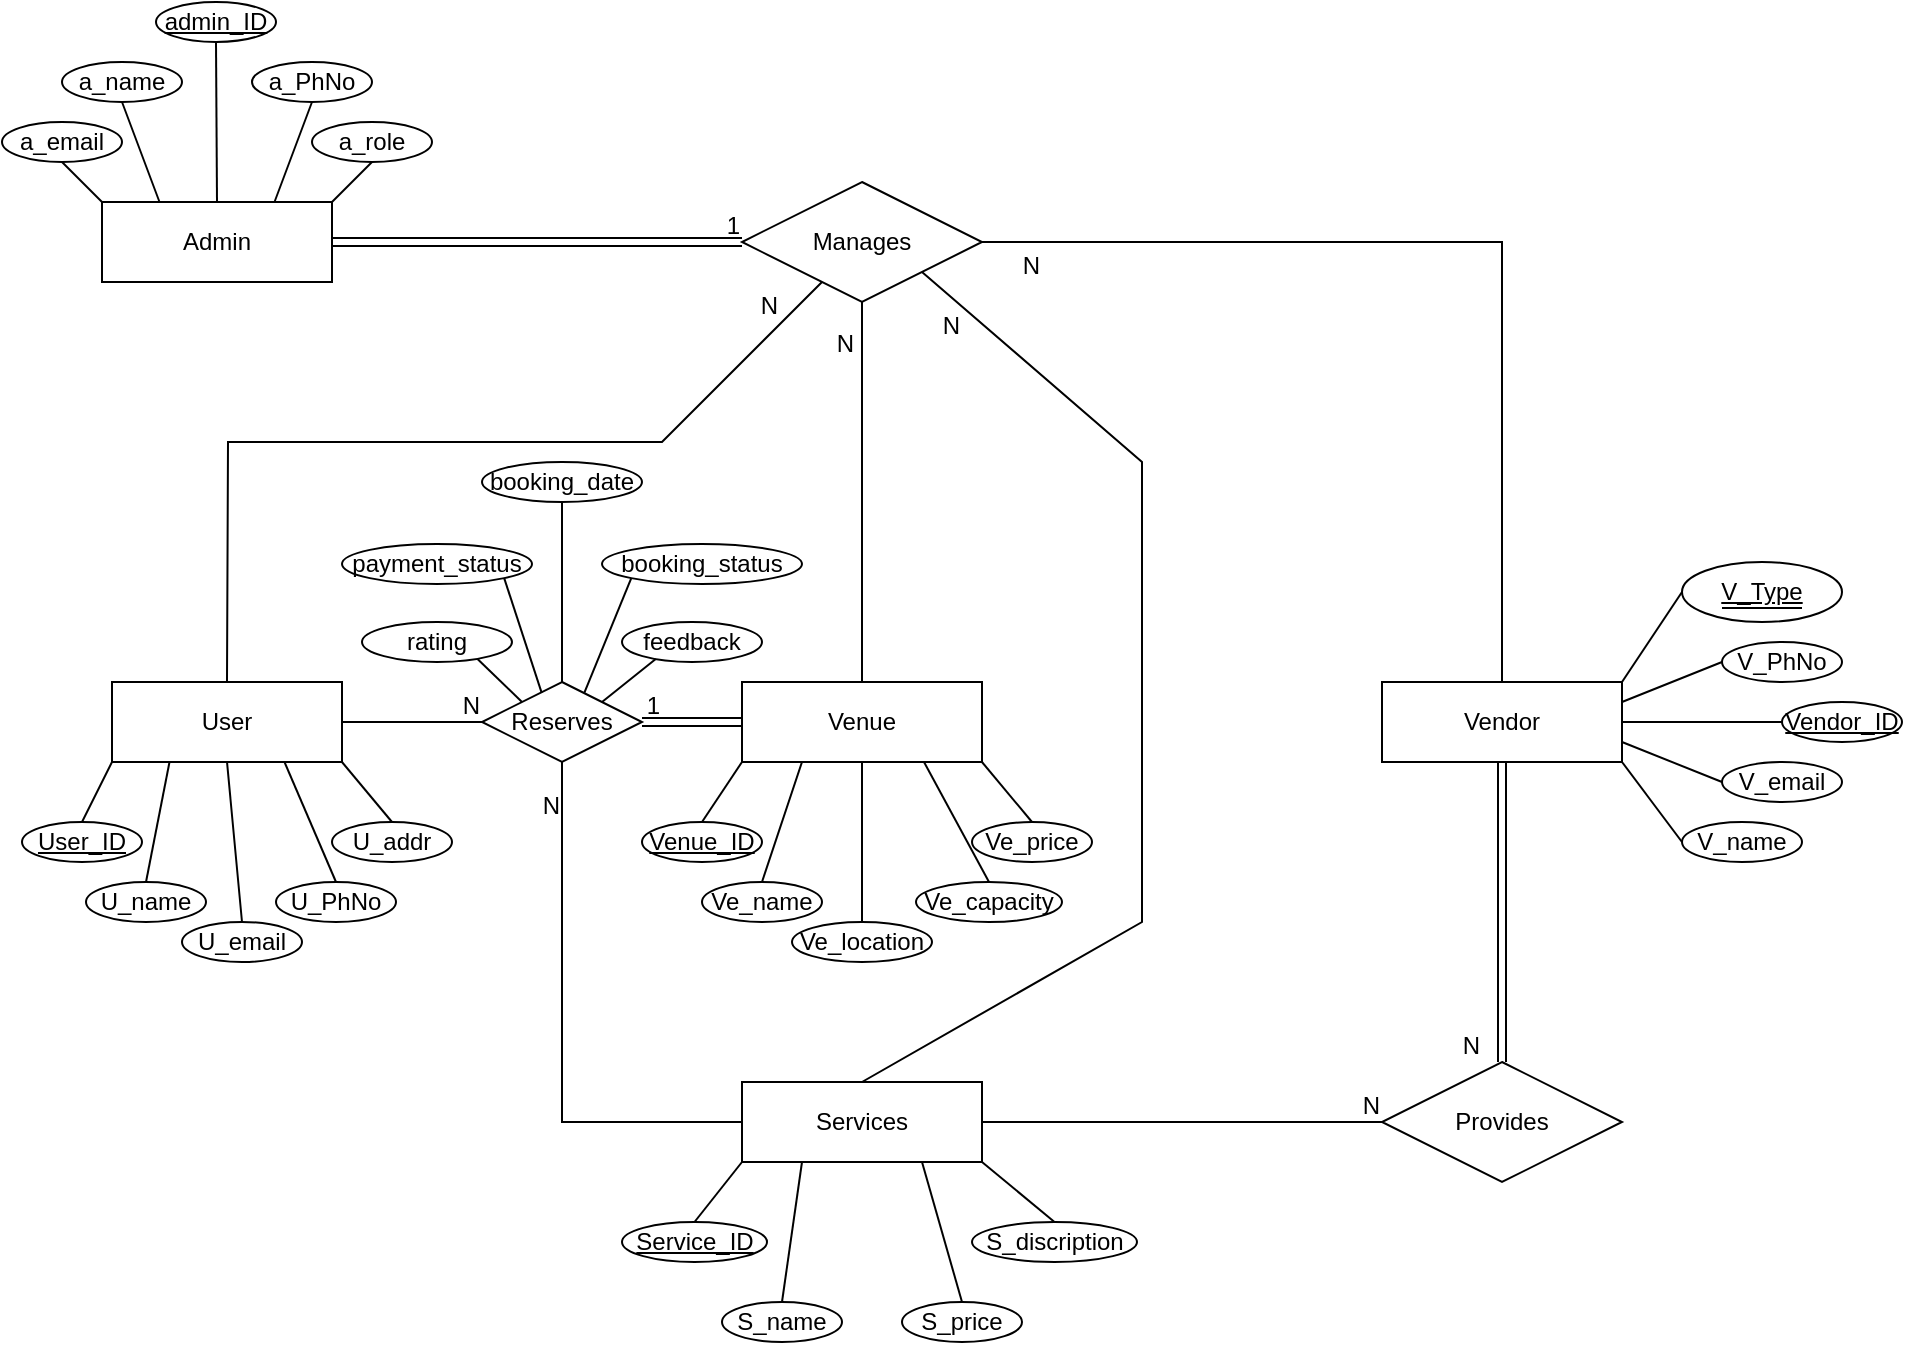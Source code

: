 <mxfile version="24.7.15">
  <diagram id="R2lEEEUBdFMjLlhIrx00" name="Page-1">
    <mxGraphModel dx="1032" dy="482" grid="1" gridSize="10" guides="1" tooltips="1" connect="1" arrows="1" fold="1" page="1" pageScale="1" pageWidth="850" pageHeight="1100" math="0" shadow="0" extFonts="Permanent Marker^https://fonts.googleapis.com/css?family=Permanent+Marker">
      <root>
        <mxCell id="0" />
        <mxCell id="1" parent="0" />
        <mxCell id="tbIGMyU7uNZFrNnSztpm-1" value="User" style="whiteSpace=wrap;html=1;align=center;" parent="1" vertex="1">
          <mxGeometry x="325" y="440" width="115" height="40" as="geometry" />
        </mxCell>
        <mxCell id="tbIGMyU7uNZFrNnSztpm-3" value="Venue" style="whiteSpace=wrap;html=1;align=center;" parent="1" vertex="1">
          <mxGeometry x="640" y="440" width="120" height="40" as="geometry" />
        </mxCell>
        <mxCell id="tbIGMyU7uNZFrNnSztpm-4" value="Services" style="whiteSpace=wrap;html=1;align=center;" parent="1" vertex="1">
          <mxGeometry x="640" y="640" width="120" height="40" as="geometry" />
        </mxCell>
        <mxCell id="tbIGMyU7uNZFrNnSztpm-5" value="Vendor" style="whiteSpace=wrap;html=1;align=center;" parent="1" vertex="1">
          <mxGeometry x="960" y="440" width="120" height="40" as="geometry" />
        </mxCell>
        <mxCell id="tbIGMyU7uNZFrNnSztpm-7" value="Admin" style="whiteSpace=wrap;html=1;align=center;" parent="1" vertex="1">
          <mxGeometry x="320" y="200" width="115" height="40" as="geometry" />
        </mxCell>
        <mxCell id="tbIGMyU7uNZFrNnSztpm-17" value="Reserves" style="shape=rhombus;perimeter=rhombusPerimeter;whiteSpace=wrap;html=1;align=center;" parent="1" vertex="1">
          <mxGeometry x="510" y="440" width="80" height="40" as="geometry" />
        </mxCell>
        <mxCell id="tbIGMyU7uNZFrNnSztpm-23" value="" style="endArrow=none;html=1;rounded=0;entryX=0;entryY=0.5;entryDx=0;entryDy=0;exitX=1;exitY=0.5;exitDx=0;exitDy=0;" parent="1" source="tbIGMyU7uNZFrNnSztpm-1" target="tbIGMyU7uNZFrNnSztpm-17" edge="1">
          <mxGeometry relative="1" as="geometry">
            <mxPoint x="280" y="610" as="sourcePoint" />
            <mxPoint x="440" y="610" as="targetPoint" />
          </mxGeometry>
        </mxCell>
        <mxCell id="tbIGMyU7uNZFrNnSztpm-24" value="N" style="resizable=0;html=1;whiteSpace=wrap;align=right;verticalAlign=bottom;" parent="tbIGMyU7uNZFrNnSztpm-23" connectable="0" vertex="1">
          <mxGeometry x="1" relative="1" as="geometry" />
        </mxCell>
        <mxCell id="tbIGMyU7uNZFrNnSztpm-25" value="" style="endArrow=none;html=1;rounded=0;exitX=0.5;exitY=1;exitDx=0;exitDy=0;entryX=0;entryY=0.5;entryDx=0;entryDy=0;" parent="1" source="tbIGMyU7uNZFrNnSztpm-17" target="tbIGMyU7uNZFrNnSztpm-4" edge="1">
          <mxGeometry relative="1" as="geometry">
            <mxPoint x="540" y="700" as="sourcePoint" />
            <mxPoint x="630" y="660" as="targetPoint" />
            <Array as="points">
              <mxPoint x="550" y="660" />
            </Array>
          </mxGeometry>
        </mxCell>
        <mxCell id="tbIGMyU7uNZFrNnSztpm-26" value="N" style="resizable=0;html=1;whiteSpace=wrap;align=right;verticalAlign=bottom;" parent="tbIGMyU7uNZFrNnSztpm-25" connectable="0" vertex="1">
          <mxGeometry x="1" relative="1" as="geometry">
            <mxPoint x="-90" y="-150" as="offset" />
          </mxGeometry>
        </mxCell>
        <mxCell id="tbIGMyU7uNZFrNnSztpm-34" value="Provides" style="shape=rhombus;perimeter=rhombusPerimeter;whiteSpace=wrap;html=1;align=center;" parent="1" vertex="1">
          <mxGeometry x="960" y="630" width="120" height="60" as="geometry" />
        </mxCell>
        <mxCell id="tbIGMyU7uNZFrNnSztpm-35" value="" style="endArrow=none;html=1;rounded=0;entryX=0;entryY=0.5;entryDx=0;entryDy=0;" parent="1" target="tbIGMyU7uNZFrNnSztpm-34" edge="1">
          <mxGeometry relative="1" as="geometry">
            <mxPoint x="760" y="660" as="sourcePoint" />
            <mxPoint x="920" y="660" as="targetPoint" />
          </mxGeometry>
        </mxCell>
        <mxCell id="tbIGMyU7uNZFrNnSztpm-36" value="N" style="resizable=0;html=1;whiteSpace=wrap;align=right;verticalAlign=bottom;" parent="tbIGMyU7uNZFrNnSztpm-35" connectable="0" vertex="1">
          <mxGeometry x="1" relative="1" as="geometry" />
        </mxCell>
        <mxCell id="tbIGMyU7uNZFrNnSztpm-44" value="" style="endArrow=none;html=1;rounded=0;exitX=0.5;exitY=1;exitDx=0;exitDy=0;entryX=0.5;entryY=0;entryDx=0;entryDy=0;" parent="1" source="tbIGMyU7uNZFrNnSztpm-46" target="tbIGMyU7uNZFrNnSztpm-3" edge="1">
          <mxGeometry relative="1" as="geometry">
            <mxPoint x="700" y="290" as="sourcePoint" />
            <mxPoint x="860" y="290" as="targetPoint" />
          </mxGeometry>
        </mxCell>
        <mxCell id="tbIGMyU7uNZFrNnSztpm-45" value="N" style="resizable=0;html=1;whiteSpace=wrap;align=right;verticalAlign=bottom;" parent="tbIGMyU7uNZFrNnSztpm-44" connectable="0" vertex="1">
          <mxGeometry x="1" relative="1" as="geometry">
            <mxPoint x="-3" y="-161" as="offset" />
          </mxGeometry>
        </mxCell>
        <mxCell id="tbIGMyU7uNZFrNnSztpm-46" value="Manages" style="shape=rhombus;perimeter=rhombusPerimeter;whiteSpace=wrap;html=1;align=center;" parent="1" vertex="1">
          <mxGeometry x="640" y="190" width="120" height="60" as="geometry" />
        </mxCell>
        <mxCell id="tbIGMyU7uNZFrNnSztpm-47" value="" style="endArrow=none;html=1;rounded=0;exitX=1;exitY=0.5;exitDx=0;exitDy=0;entryX=0.5;entryY=0;entryDx=0;entryDy=0;" parent="1" source="tbIGMyU7uNZFrNnSztpm-46" target="tbIGMyU7uNZFrNnSztpm-5" edge="1">
          <mxGeometry relative="1" as="geometry">
            <mxPoint x="710" y="260" as="sourcePoint" />
            <mxPoint x="710" y="450" as="targetPoint" />
            <Array as="points">
              <mxPoint x="1020" y="220" />
            </Array>
          </mxGeometry>
        </mxCell>
        <mxCell id="tbIGMyU7uNZFrNnSztpm-48" value="N" style="resizable=0;html=1;whiteSpace=wrap;align=right;verticalAlign=bottom;" parent="tbIGMyU7uNZFrNnSztpm-47" connectable="0" vertex="1">
          <mxGeometry x="1" relative="1" as="geometry">
            <mxPoint x="-230" y="-200" as="offset" />
          </mxGeometry>
        </mxCell>
        <mxCell id="tbIGMyU7uNZFrNnSztpm-51" value="" style="endArrow=none;html=1;rounded=0;exitX=0.5;exitY=0;exitDx=0;exitDy=0;" parent="1" source="tbIGMyU7uNZFrNnSztpm-1" target="tbIGMyU7uNZFrNnSztpm-46" edge="1">
          <mxGeometry relative="1" as="geometry">
            <mxPoint x="400" y="340" as="sourcePoint" />
            <mxPoint x="560" y="340" as="targetPoint" />
            <Array as="points">
              <mxPoint x="383" y="320" />
              <mxPoint x="600" y="320" />
            </Array>
          </mxGeometry>
        </mxCell>
        <mxCell id="tbIGMyU7uNZFrNnSztpm-52" value="N" style="resizable=0;html=1;whiteSpace=wrap;align=right;verticalAlign=bottom;" parent="tbIGMyU7uNZFrNnSztpm-51" connectable="0" vertex="1">
          <mxGeometry x="1" relative="1" as="geometry">
            <mxPoint x="-20" y="20" as="offset" />
          </mxGeometry>
        </mxCell>
        <mxCell id="tbIGMyU7uNZFrNnSztpm-53" value="" style="endArrow=none;html=1;rounded=0;entryX=1;entryY=1;entryDx=0;entryDy=0;exitX=0.5;exitY=0;exitDx=0;exitDy=0;" parent="1" source="tbIGMyU7uNZFrNnSztpm-4" target="tbIGMyU7uNZFrNnSztpm-46" edge="1">
          <mxGeometry relative="1" as="geometry">
            <mxPoint x="790" y="310" as="sourcePoint" />
            <mxPoint x="950" y="310" as="targetPoint" />
            <Array as="points">
              <mxPoint x="840" y="560" />
              <mxPoint x="840" y="330" />
            </Array>
          </mxGeometry>
        </mxCell>
        <mxCell id="tbIGMyU7uNZFrNnSztpm-54" value="N" style="resizable=0;html=1;whiteSpace=wrap;align=right;verticalAlign=bottom;" parent="tbIGMyU7uNZFrNnSztpm-53" connectable="0" vertex="1">
          <mxGeometry x="1" relative="1" as="geometry">
            <mxPoint x="20" y="35" as="offset" />
          </mxGeometry>
        </mxCell>
        <mxCell id="tbIGMyU7uNZFrNnSztpm-55" value="User_ID" style="ellipse;whiteSpace=wrap;html=1;align=center;fontStyle=4;" parent="1" vertex="1">
          <mxGeometry x="280" y="510" width="60" height="20" as="geometry" />
        </mxCell>
        <mxCell id="tbIGMyU7uNZFrNnSztpm-56" value="U_name" style="ellipse;whiteSpace=wrap;html=1;align=center;" parent="1" vertex="1">
          <mxGeometry x="312" y="540" width="60" height="20" as="geometry" />
        </mxCell>
        <mxCell id="tbIGMyU7uNZFrNnSztpm-59" value="U_email" style="ellipse;whiteSpace=wrap;html=1;align=center;" parent="1" vertex="1">
          <mxGeometry x="360" y="560" width="60" height="20" as="geometry" />
        </mxCell>
        <mxCell id="tbIGMyU7uNZFrNnSztpm-60" value="U_PhNo" style="ellipse;whiteSpace=wrap;html=1;align=center;" parent="1" vertex="1">
          <mxGeometry x="407" y="540" width="60" height="20" as="geometry" />
        </mxCell>
        <mxCell id="tbIGMyU7uNZFrNnSztpm-61" value="U_addr" style="ellipse;whiteSpace=wrap;html=1;align=center;" parent="1" vertex="1">
          <mxGeometry x="435" y="510" width="60" height="20" as="geometry" />
        </mxCell>
        <mxCell id="tbIGMyU7uNZFrNnSztpm-62" value="" style="endArrow=none;html=1;rounded=0;exitX=0.5;exitY=0;exitDx=0;exitDy=0;entryX=0;entryY=1;entryDx=0;entryDy=0;" parent="1" source="tbIGMyU7uNZFrNnSztpm-55" target="tbIGMyU7uNZFrNnSztpm-1" edge="1">
          <mxGeometry relative="1" as="geometry">
            <mxPoint x="270" y="530" as="sourcePoint" />
            <mxPoint x="400" y="610" as="targetPoint" />
          </mxGeometry>
        </mxCell>
        <mxCell id="tbIGMyU7uNZFrNnSztpm-63" value="" style="endArrow=none;html=1;rounded=0;exitX=0.5;exitY=0;exitDx=0;exitDy=0;entryX=0.25;entryY=1;entryDx=0;entryDy=0;" parent="1" source="tbIGMyU7uNZFrNnSztpm-56" target="tbIGMyU7uNZFrNnSztpm-1" edge="1">
          <mxGeometry relative="1" as="geometry">
            <mxPoint x="320" y="520" as="sourcePoint" />
            <mxPoint x="335" y="490" as="targetPoint" />
          </mxGeometry>
        </mxCell>
        <mxCell id="tbIGMyU7uNZFrNnSztpm-64" value="" style="endArrow=none;html=1;rounded=0;exitX=0.5;exitY=0;exitDx=0;exitDy=0;entryX=0.5;entryY=1;entryDx=0;entryDy=0;" parent="1" source="tbIGMyU7uNZFrNnSztpm-59" target="tbIGMyU7uNZFrNnSztpm-1" edge="1">
          <mxGeometry relative="1" as="geometry">
            <mxPoint x="350" y="550" as="sourcePoint" />
            <mxPoint x="364" y="490" as="targetPoint" />
          </mxGeometry>
        </mxCell>
        <mxCell id="tbIGMyU7uNZFrNnSztpm-65" value="" style="endArrow=none;html=1;rounded=0;exitX=0.5;exitY=0;exitDx=0;exitDy=0;entryX=0.75;entryY=1;entryDx=0;entryDy=0;" parent="1" source="tbIGMyU7uNZFrNnSztpm-60" target="tbIGMyU7uNZFrNnSztpm-1" edge="1">
          <mxGeometry relative="1" as="geometry">
            <mxPoint x="400" y="570" as="sourcePoint" />
            <mxPoint x="393" y="490" as="targetPoint" />
          </mxGeometry>
        </mxCell>
        <mxCell id="tbIGMyU7uNZFrNnSztpm-66" value="" style="endArrow=none;html=1;rounded=0;exitX=0.5;exitY=0;exitDx=0;exitDy=0;entryX=1;entryY=1;entryDx=0;entryDy=0;" parent="1" source="tbIGMyU7uNZFrNnSztpm-61" target="tbIGMyU7uNZFrNnSztpm-1" edge="1">
          <mxGeometry relative="1" as="geometry">
            <mxPoint x="450" y="550" as="sourcePoint" />
            <mxPoint x="421" y="490" as="targetPoint" />
          </mxGeometry>
        </mxCell>
        <mxCell id="tbIGMyU7uNZFrNnSztpm-67" value="Vendor_ID" style="ellipse;whiteSpace=wrap;html=1;align=center;fontStyle=4;" parent="1" vertex="1">
          <mxGeometry x="1160" y="450" width="60" height="20" as="geometry" />
        </mxCell>
        <mxCell id="tbIGMyU7uNZFrNnSztpm-68" value="V_email" style="ellipse;whiteSpace=wrap;html=1;align=center;" parent="1" vertex="1">
          <mxGeometry x="1130" y="480" width="60" height="20" as="geometry" />
        </mxCell>
        <mxCell id="tbIGMyU7uNZFrNnSztpm-69" value="V_name" style="ellipse;whiteSpace=wrap;html=1;align=center;" parent="1" vertex="1">
          <mxGeometry x="1110" y="510" width="60" height="20" as="geometry" />
        </mxCell>
        <mxCell id="tbIGMyU7uNZFrNnSztpm-70" value="V_PhNo" style="ellipse;whiteSpace=wrap;html=1;align=center;" parent="1" vertex="1">
          <mxGeometry x="1130" y="420" width="60" height="20" as="geometry" />
        </mxCell>
        <mxCell id="tbIGMyU7uNZFrNnSztpm-71" value="&lt;u&gt;V_Type&lt;/u&gt;" style="ellipse;whiteSpace=wrap;html=1;align=center;" parent="1" vertex="1">
          <mxGeometry x="1110" y="380" width="80" height="30" as="geometry" />
        </mxCell>
        <mxCell id="tbIGMyU7uNZFrNnSztpm-72" value="" style="endArrow=none;html=1;rounded=0;exitX=1;exitY=0.5;exitDx=0;exitDy=0;entryX=0;entryY=0.5;entryDx=0;entryDy=0;" parent="1" source="tbIGMyU7uNZFrNnSztpm-5" target="tbIGMyU7uNZFrNnSztpm-67" edge="1">
          <mxGeometry relative="1" as="geometry">
            <mxPoint x="1090" y="470" as="sourcePoint" />
            <mxPoint x="1250" y="470" as="targetPoint" />
          </mxGeometry>
        </mxCell>
        <mxCell id="tbIGMyU7uNZFrNnSztpm-73" value="" style="endArrow=none;html=1;rounded=0;exitX=1;exitY=0.75;exitDx=0;exitDy=0;entryX=0;entryY=0.5;entryDx=0;entryDy=0;" parent="1" source="tbIGMyU7uNZFrNnSztpm-5" target="tbIGMyU7uNZFrNnSztpm-68" edge="1">
          <mxGeometry relative="1" as="geometry">
            <mxPoint x="1090" y="470" as="sourcePoint" />
            <mxPoint x="1170" y="470" as="targetPoint" />
          </mxGeometry>
        </mxCell>
        <mxCell id="tbIGMyU7uNZFrNnSztpm-74" value="" style="endArrow=none;html=1;rounded=0;exitX=1;exitY=0.25;exitDx=0;exitDy=0;entryX=0;entryY=0.5;entryDx=0;entryDy=0;" parent="1" source="tbIGMyU7uNZFrNnSztpm-5" target="tbIGMyU7uNZFrNnSztpm-70" edge="1">
          <mxGeometry relative="1" as="geometry">
            <mxPoint x="1090" y="480" as="sourcePoint" />
            <mxPoint x="1140" y="500" as="targetPoint" />
          </mxGeometry>
        </mxCell>
        <mxCell id="tbIGMyU7uNZFrNnSztpm-75" value="" style="endArrow=none;html=1;rounded=0;exitX=1;exitY=0;exitDx=0;exitDy=0;entryX=0;entryY=0.5;entryDx=0;entryDy=0;" parent="1" source="tbIGMyU7uNZFrNnSztpm-5" target="tbIGMyU7uNZFrNnSztpm-71" edge="1">
          <mxGeometry relative="1" as="geometry">
            <mxPoint x="1090" y="460" as="sourcePoint" />
            <mxPoint x="1140" y="440" as="targetPoint" />
          </mxGeometry>
        </mxCell>
        <mxCell id="tbIGMyU7uNZFrNnSztpm-76" value="" style="endArrow=none;html=1;rounded=0;exitX=1;exitY=1;exitDx=0;exitDy=0;entryX=0;entryY=0.5;entryDx=0;entryDy=0;" parent="1" source="tbIGMyU7uNZFrNnSztpm-5" target="tbIGMyU7uNZFrNnSztpm-69" edge="1">
          <mxGeometry relative="1" as="geometry">
            <mxPoint x="1090" y="450" as="sourcePoint" />
            <mxPoint x="1120" y="410" as="targetPoint" />
          </mxGeometry>
        </mxCell>
        <mxCell id="tbIGMyU7uNZFrNnSztpm-95" value="" style="endArrow=none;html=1;rounded=0;" parent="1" edge="1">
          <mxGeometry relative="1" as="geometry">
            <mxPoint x="1130.0" y="403.002" as="sourcePoint" />
            <mxPoint x="1170" y="403" as="targetPoint" />
          </mxGeometry>
        </mxCell>
        <mxCell id="tbIGMyU7uNZFrNnSztpm-97" value="a_name" style="ellipse;whiteSpace=wrap;html=1;align=center;" parent="1" vertex="1">
          <mxGeometry x="300" y="130" width="60" height="20" as="geometry" />
        </mxCell>
        <mxCell id="tbIGMyU7uNZFrNnSztpm-98" value="&lt;u&gt;admin_ID&lt;/u&gt;" style="ellipse;whiteSpace=wrap;html=1;align=center;" parent="1" vertex="1">
          <mxGeometry x="347" y="100" width="60" height="20" as="geometry" />
        </mxCell>
        <mxCell id="tbIGMyU7uNZFrNnSztpm-99" value="a_PhNo" style="ellipse;whiteSpace=wrap;html=1;align=center;" parent="1" vertex="1">
          <mxGeometry x="395" y="130" width="60" height="20" as="geometry" />
        </mxCell>
        <mxCell id="tbIGMyU7uNZFrNnSztpm-100" value="a_role" style="ellipse;whiteSpace=wrap;html=1;align=center;" parent="1" vertex="1">
          <mxGeometry x="425" y="160" width="60" height="20" as="geometry" />
        </mxCell>
        <mxCell id="tbIGMyU7uNZFrNnSztpm-102" value="a_email" style="ellipse;whiteSpace=wrap;html=1;align=center;" parent="1" vertex="1">
          <mxGeometry x="270" y="160" width="60" height="20" as="geometry" />
        </mxCell>
        <mxCell id="tbIGMyU7uNZFrNnSztpm-103" value="" style="endArrow=none;html=1;rounded=0;entryX=0;entryY=0;entryDx=0;entryDy=0;exitX=0.5;exitY=1;exitDx=0;exitDy=0;" parent="1" source="tbIGMyU7uNZFrNnSztpm-102" target="tbIGMyU7uNZFrNnSztpm-7" edge="1">
          <mxGeometry relative="1" as="geometry">
            <mxPoint x="330" y="170" as="sourcePoint" />
            <mxPoint x="490" y="170" as="targetPoint" />
          </mxGeometry>
        </mxCell>
        <mxCell id="tbIGMyU7uNZFrNnSztpm-104" value="" style="endArrow=none;html=1;rounded=0;entryX=0.5;entryY=0;entryDx=0;entryDy=0;exitX=0.5;exitY=1;exitDx=0;exitDy=0;" parent="1" source="tbIGMyU7uNZFrNnSztpm-98" target="tbIGMyU7uNZFrNnSztpm-7" edge="1">
          <mxGeometry relative="1" as="geometry">
            <mxPoint x="340" y="180" as="sourcePoint" />
            <mxPoint x="359" y="210" as="targetPoint" />
          </mxGeometry>
        </mxCell>
        <mxCell id="tbIGMyU7uNZFrNnSztpm-105" value="" style="endArrow=none;html=1;rounded=0;entryX=1;entryY=0;entryDx=0;entryDy=0;exitX=0.5;exitY=1;exitDx=0;exitDy=0;" parent="1" source="tbIGMyU7uNZFrNnSztpm-100" target="tbIGMyU7uNZFrNnSztpm-7" edge="1">
          <mxGeometry relative="1" as="geometry">
            <mxPoint x="390" y="130" as="sourcePoint" />
            <mxPoint x="388" y="210" as="targetPoint" />
          </mxGeometry>
        </mxCell>
        <mxCell id="tbIGMyU7uNZFrNnSztpm-106" value="" style="endArrow=none;html=1;rounded=0;entryX=0.75;entryY=0;entryDx=0;entryDy=0;exitX=0.5;exitY=1;exitDx=0;exitDy=0;" parent="1" source="tbIGMyU7uNZFrNnSztpm-99" target="tbIGMyU7uNZFrNnSztpm-7" edge="1">
          <mxGeometry relative="1" as="geometry">
            <mxPoint x="387" y="130" as="sourcePoint" />
            <mxPoint x="388" y="210" as="targetPoint" />
          </mxGeometry>
        </mxCell>
        <mxCell id="tbIGMyU7uNZFrNnSztpm-107" value="" style="endArrow=none;html=1;rounded=0;entryX=0.25;entryY=0;entryDx=0;entryDy=0;exitX=0.5;exitY=1;exitDx=0;exitDy=0;" parent="1" source="tbIGMyU7uNZFrNnSztpm-97" target="tbIGMyU7uNZFrNnSztpm-7" edge="1">
          <mxGeometry relative="1" as="geometry">
            <mxPoint x="351" y="150" as="sourcePoint" />
            <mxPoint x="388" y="210" as="targetPoint" />
          </mxGeometry>
        </mxCell>
        <mxCell id="tbIGMyU7uNZFrNnSztpm-124" value="Venue_ID" style="ellipse;whiteSpace=wrap;html=1;align=center;fontStyle=4;" parent="1" vertex="1">
          <mxGeometry x="590" y="510" width="60" height="20" as="geometry" />
        </mxCell>
        <mxCell id="tbIGMyU7uNZFrNnSztpm-125" value="Ve_name" style="ellipse;whiteSpace=wrap;html=1;align=center;" parent="1" vertex="1">
          <mxGeometry x="620" y="540" width="60" height="20" as="geometry" />
        </mxCell>
        <mxCell id="tbIGMyU7uNZFrNnSztpm-126" value="Ve_location" style="ellipse;whiteSpace=wrap;html=1;align=center;" parent="1" vertex="1">
          <mxGeometry x="665" y="560" width="70" height="20" as="geometry" />
        </mxCell>
        <mxCell id="tbIGMyU7uNZFrNnSztpm-127" value="Ve_capacity" style="ellipse;whiteSpace=wrap;html=1;align=center;" parent="1" vertex="1">
          <mxGeometry x="727" y="540" width="73" height="20" as="geometry" />
        </mxCell>
        <mxCell id="tbIGMyU7uNZFrNnSztpm-128" value="Ve_price" style="ellipse;whiteSpace=wrap;html=1;align=center;" parent="1" vertex="1">
          <mxGeometry x="755" y="510" width="60" height="20" as="geometry" />
        </mxCell>
        <mxCell id="tbIGMyU7uNZFrNnSztpm-129" value="" style="endArrow=none;html=1;rounded=0;exitX=0.5;exitY=0;exitDx=0;exitDy=0;entryX=0;entryY=1;entryDx=0;entryDy=0;" parent="1" source="tbIGMyU7uNZFrNnSztpm-124" target="tbIGMyU7uNZFrNnSztpm-3" edge="1">
          <mxGeometry relative="1" as="geometry">
            <mxPoint x="590" y="530" as="sourcePoint" />
            <mxPoint x="645" y="480" as="targetPoint" />
          </mxGeometry>
        </mxCell>
        <mxCell id="tbIGMyU7uNZFrNnSztpm-130" value="" style="endArrow=none;html=1;rounded=0;exitX=0.5;exitY=0;exitDx=0;exitDy=0;entryX=0.25;entryY=1;entryDx=0;entryDy=0;" parent="1" source="tbIGMyU7uNZFrNnSztpm-125" target="tbIGMyU7uNZFrNnSztpm-3" edge="1">
          <mxGeometry relative="1" as="geometry">
            <mxPoint x="640" y="520" as="sourcePoint" />
            <mxPoint x="674" y="480" as="targetPoint" />
          </mxGeometry>
        </mxCell>
        <mxCell id="tbIGMyU7uNZFrNnSztpm-131" value="" style="endArrow=none;html=1;rounded=0;exitX=0.5;exitY=0;exitDx=0;exitDy=0;entryX=0.5;entryY=1;entryDx=0;entryDy=0;" parent="1" source="tbIGMyU7uNZFrNnSztpm-126" target="tbIGMyU7uNZFrNnSztpm-3" edge="1">
          <mxGeometry relative="1" as="geometry">
            <mxPoint x="670" y="550" as="sourcePoint" />
            <mxPoint x="703" y="480" as="targetPoint" />
          </mxGeometry>
        </mxCell>
        <mxCell id="tbIGMyU7uNZFrNnSztpm-132" value="" style="endArrow=none;html=1;rounded=0;exitX=0.5;exitY=0;exitDx=0;exitDy=0;entryX=0.75;entryY=1;entryDx=0;entryDy=0;" parent="1" source="tbIGMyU7uNZFrNnSztpm-127" edge="1">
          <mxGeometry relative="1" as="geometry">
            <mxPoint x="720" y="570" as="sourcePoint" />
            <mxPoint x="731" y="480" as="targetPoint" />
          </mxGeometry>
        </mxCell>
        <mxCell id="tbIGMyU7uNZFrNnSztpm-133" value="" style="endArrow=none;html=1;rounded=0;exitX=0.5;exitY=0;exitDx=0;exitDy=0;" parent="1" source="tbIGMyU7uNZFrNnSztpm-128" edge="1">
          <mxGeometry relative="1" as="geometry">
            <mxPoint x="770" y="550" as="sourcePoint" />
            <mxPoint x="760" y="480" as="targetPoint" />
          </mxGeometry>
        </mxCell>
        <mxCell id="tbIGMyU7uNZFrNnSztpm-134" value="Service_ID" style="ellipse;whiteSpace=wrap;html=1;align=center;fontStyle=4;" parent="1" vertex="1">
          <mxGeometry x="580" y="710" width="72.5" height="20" as="geometry" />
        </mxCell>
        <mxCell id="tbIGMyU7uNZFrNnSztpm-135" value="S_name" style="ellipse;whiteSpace=wrap;html=1;align=center;" parent="1" vertex="1">
          <mxGeometry x="630" y="750" width="60" height="20" as="geometry" />
        </mxCell>
        <mxCell id="tbIGMyU7uNZFrNnSztpm-136" value="S_discription" style="ellipse;whiteSpace=wrap;html=1;align=center;" parent="1" vertex="1">
          <mxGeometry x="755" y="710" width="82.5" height="20" as="geometry" />
        </mxCell>
        <mxCell id="tbIGMyU7uNZFrNnSztpm-137" value="S_price" style="ellipse;whiteSpace=wrap;html=1;align=center;" parent="1" vertex="1">
          <mxGeometry x="720" y="750" width="60" height="20" as="geometry" />
        </mxCell>
        <mxCell id="tbIGMyU7uNZFrNnSztpm-139" value="" style="endArrow=none;html=1;rounded=0;exitX=0.5;exitY=0;exitDx=0;exitDy=0;entryX=0;entryY=1;entryDx=0;entryDy=0;" parent="1" source="tbIGMyU7uNZFrNnSztpm-134" target="tbIGMyU7uNZFrNnSztpm-4" edge="1">
          <mxGeometry relative="1" as="geometry">
            <mxPoint x="582.5" y="730" as="sourcePoint" />
            <mxPoint x="637.5" y="680" as="targetPoint" />
          </mxGeometry>
        </mxCell>
        <mxCell id="tbIGMyU7uNZFrNnSztpm-140" value="" style="endArrow=none;html=1;rounded=0;exitX=0.5;exitY=0;exitDx=0;exitDy=0;entryX=0.25;entryY=1;entryDx=0;entryDy=0;" parent="1" source="tbIGMyU7uNZFrNnSztpm-135" target="tbIGMyU7uNZFrNnSztpm-4" edge="1">
          <mxGeometry relative="1" as="geometry">
            <mxPoint x="632.5" y="720" as="sourcePoint" />
            <mxPoint x="666.5" y="680" as="targetPoint" />
          </mxGeometry>
        </mxCell>
        <mxCell id="tbIGMyU7uNZFrNnSztpm-141" value="" style="endArrow=none;html=1;rounded=0;exitX=0.5;exitY=0;exitDx=0;exitDy=0;entryX=1;entryY=1;entryDx=0;entryDy=0;" parent="1" source="tbIGMyU7uNZFrNnSztpm-136" target="tbIGMyU7uNZFrNnSztpm-4" edge="1">
          <mxGeometry relative="1" as="geometry">
            <mxPoint x="717.5" y="710" as="sourcePoint" />
            <mxPoint x="771.25" y="680" as="targetPoint" />
          </mxGeometry>
        </mxCell>
        <mxCell id="tbIGMyU7uNZFrNnSztpm-142" value="" style="endArrow=none;html=1;rounded=0;exitX=0.5;exitY=0;exitDx=0;exitDy=0;entryX=0.75;entryY=1;entryDx=0;entryDy=0;" parent="1" source="tbIGMyU7uNZFrNnSztpm-137" target="tbIGMyU7uNZFrNnSztpm-4" edge="1">
          <mxGeometry relative="1" as="geometry">
            <mxPoint x="777.5" y="825" as="sourcePoint" />
            <mxPoint x="825" y="735" as="targetPoint" />
          </mxGeometry>
        </mxCell>
        <mxCell id="tbIGMyU7uNZFrNnSztpm-145" value="" style="shape=link;html=1;rounded=0;exitX=1;exitY=0.5;exitDx=0;exitDy=0;" parent="1" source="tbIGMyU7uNZFrNnSztpm-7" target="tbIGMyU7uNZFrNnSztpm-46" edge="1">
          <mxGeometry relative="1" as="geometry">
            <mxPoint x="450" y="290" as="sourcePoint" />
            <mxPoint x="610" y="290" as="targetPoint" />
          </mxGeometry>
        </mxCell>
        <mxCell id="tbIGMyU7uNZFrNnSztpm-146" value="1" style="resizable=0;html=1;whiteSpace=wrap;align=right;verticalAlign=bottom;" parent="tbIGMyU7uNZFrNnSztpm-145" connectable="0" vertex="1">
          <mxGeometry x="1" relative="1" as="geometry" />
        </mxCell>
        <mxCell id="tbIGMyU7uNZFrNnSztpm-148" value="rating" style="ellipse;whiteSpace=wrap;html=1;align=center;" parent="1" vertex="1">
          <mxGeometry x="450" y="410" width="75" height="20" as="geometry" />
        </mxCell>
        <mxCell id="tbIGMyU7uNZFrNnSztpm-149" value="payment_status" style="ellipse;whiteSpace=wrap;html=1;align=center;" parent="1" vertex="1">
          <mxGeometry x="440" y="371" width="95" height="20" as="geometry" />
        </mxCell>
        <mxCell id="tbIGMyU7uNZFrNnSztpm-150" value="feedback" style="ellipse;whiteSpace=wrap;html=1;align=center;" parent="1" vertex="1">
          <mxGeometry x="580" y="410" width="70" height="20" as="geometry" />
        </mxCell>
        <mxCell id="tbIGMyU7uNZFrNnSztpm-151" value="booking_status" style="ellipse;whiteSpace=wrap;html=1;align=center;" parent="1" vertex="1">
          <mxGeometry x="570" y="371" width="100" height="20" as="geometry" />
        </mxCell>
        <mxCell id="tbIGMyU7uNZFrNnSztpm-156" value="" style="endArrow=none;html=1;rounded=0;exitX=0.77;exitY=0.923;exitDx=0;exitDy=0;exitPerimeter=0;entryX=0;entryY=0;entryDx=0;entryDy=0;" parent="1" source="tbIGMyU7uNZFrNnSztpm-148" target="tbIGMyU7uNZFrNnSztpm-17" edge="1">
          <mxGeometry relative="1" as="geometry">
            <mxPoint x="510" y="430" as="sourcePoint" />
            <mxPoint x="670" y="430" as="targetPoint" />
          </mxGeometry>
        </mxCell>
        <mxCell id="tbIGMyU7uNZFrNnSztpm-157" value="booking_date" style="ellipse;whiteSpace=wrap;html=1;align=center;" parent="1" vertex="1">
          <mxGeometry x="510" y="330" width="80" height="20" as="geometry" />
        </mxCell>
        <mxCell id="tbIGMyU7uNZFrNnSztpm-158" value="" style="endArrow=none;html=1;rounded=0;exitX=0.241;exitY=0.925;exitDx=0;exitDy=0;exitPerimeter=0;entryX=1;entryY=0;entryDx=0;entryDy=0;" parent="1" source="tbIGMyU7uNZFrNnSztpm-150" target="tbIGMyU7uNZFrNnSztpm-17" edge="1">
          <mxGeometry relative="1" as="geometry">
            <mxPoint x="523" y="438" as="sourcePoint" />
            <mxPoint x="545" y="457" as="targetPoint" />
          </mxGeometry>
        </mxCell>
        <mxCell id="tbIGMyU7uNZFrNnSztpm-159" value="" style="endArrow=none;html=1;rounded=0;exitX=0.5;exitY=1;exitDx=0;exitDy=0;entryX=0.5;entryY=0;entryDx=0;entryDy=0;" parent="1" source="tbIGMyU7uNZFrNnSztpm-157" target="tbIGMyU7uNZFrNnSztpm-17" edge="1">
          <mxGeometry relative="1" as="geometry">
            <mxPoint x="523" y="438" as="sourcePoint" />
            <mxPoint x="540" y="460" as="targetPoint" />
          </mxGeometry>
        </mxCell>
        <mxCell id="tbIGMyU7uNZFrNnSztpm-160" value="" style="endArrow=none;html=1;rounded=0;exitX=0;exitY=1;exitDx=0;exitDy=0;entryX=0.64;entryY=0.134;entryDx=0;entryDy=0;entryPerimeter=0;" parent="1" source="tbIGMyU7uNZFrNnSztpm-151" target="tbIGMyU7uNZFrNnSztpm-17" edge="1">
          <mxGeometry relative="1" as="geometry">
            <mxPoint x="560" y="360" as="sourcePoint" />
            <mxPoint x="560" y="450" as="targetPoint" />
          </mxGeometry>
        </mxCell>
        <mxCell id="tbIGMyU7uNZFrNnSztpm-161" value="" style="endArrow=none;html=1;rounded=0;exitX=1;exitY=1;exitDx=0;exitDy=0;entryX=0.373;entryY=0.136;entryDx=0;entryDy=0;entryPerimeter=0;" parent="1" source="tbIGMyU7uNZFrNnSztpm-149" target="tbIGMyU7uNZFrNnSztpm-17" edge="1">
          <mxGeometry relative="1" as="geometry">
            <mxPoint x="594" y="398" as="sourcePoint" />
            <mxPoint x="572" y="455" as="targetPoint" />
          </mxGeometry>
        </mxCell>
        <mxCell id="tbIGMyU7uNZFrNnSztpm-165" value="" style="shape=link;html=1;rounded=0;exitX=0.5;exitY=1;exitDx=0;exitDy=0;" parent="1" source="tbIGMyU7uNZFrNnSztpm-5" target="tbIGMyU7uNZFrNnSztpm-34" edge="1">
          <mxGeometry relative="1" as="geometry">
            <mxPoint x="1080" y="730" as="sourcePoint" />
            <mxPoint x="1240" y="730" as="targetPoint" />
          </mxGeometry>
        </mxCell>
        <mxCell id="tbIGMyU7uNZFrNnSztpm-166" value="N" style="resizable=0;html=1;whiteSpace=wrap;align=right;verticalAlign=bottom;" parent="tbIGMyU7uNZFrNnSztpm-165" connectable="0" vertex="1">
          <mxGeometry x="1" relative="1" as="geometry">
            <mxPoint x="-10" as="offset" />
          </mxGeometry>
        </mxCell>
        <mxCell id="tbIGMyU7uNZFrNnSztpm-168" value="" style="shape=link;html=1;rounded=0;exitX=0;exitY=0.5;exitDx=0;exitDy=0;" parent="1" source="tbIGMyU7uNZFrNnSztpm-3" edge="1">
          <mxGeometry relative="1" as="geometry">
            <mxPoint x="340" y="650" as="sourcePoint" />
            <mxPoint x="590" y="460" as="targetPoint" />
          </mxGeometry>
        </mxCell>
        <mxCell id="tbIGMyU7uNZFrNnSztpm-169" value="1" style="resizable=0;html=1;whiteSpace=wrap;align=right;verticalAlign=bottom;" parent="tbIGMyU7uNZFrNnSztpm-168" connectable="0" vertex="1">
          <mxGeometry x="1" relative="1" as="geometry">
            <mxPoint x="10" as="offset" />
          </mxGeometry>
        </mxCell>
      </root>
    </mxGraphModel>
  </diagram>
</mxfile>

